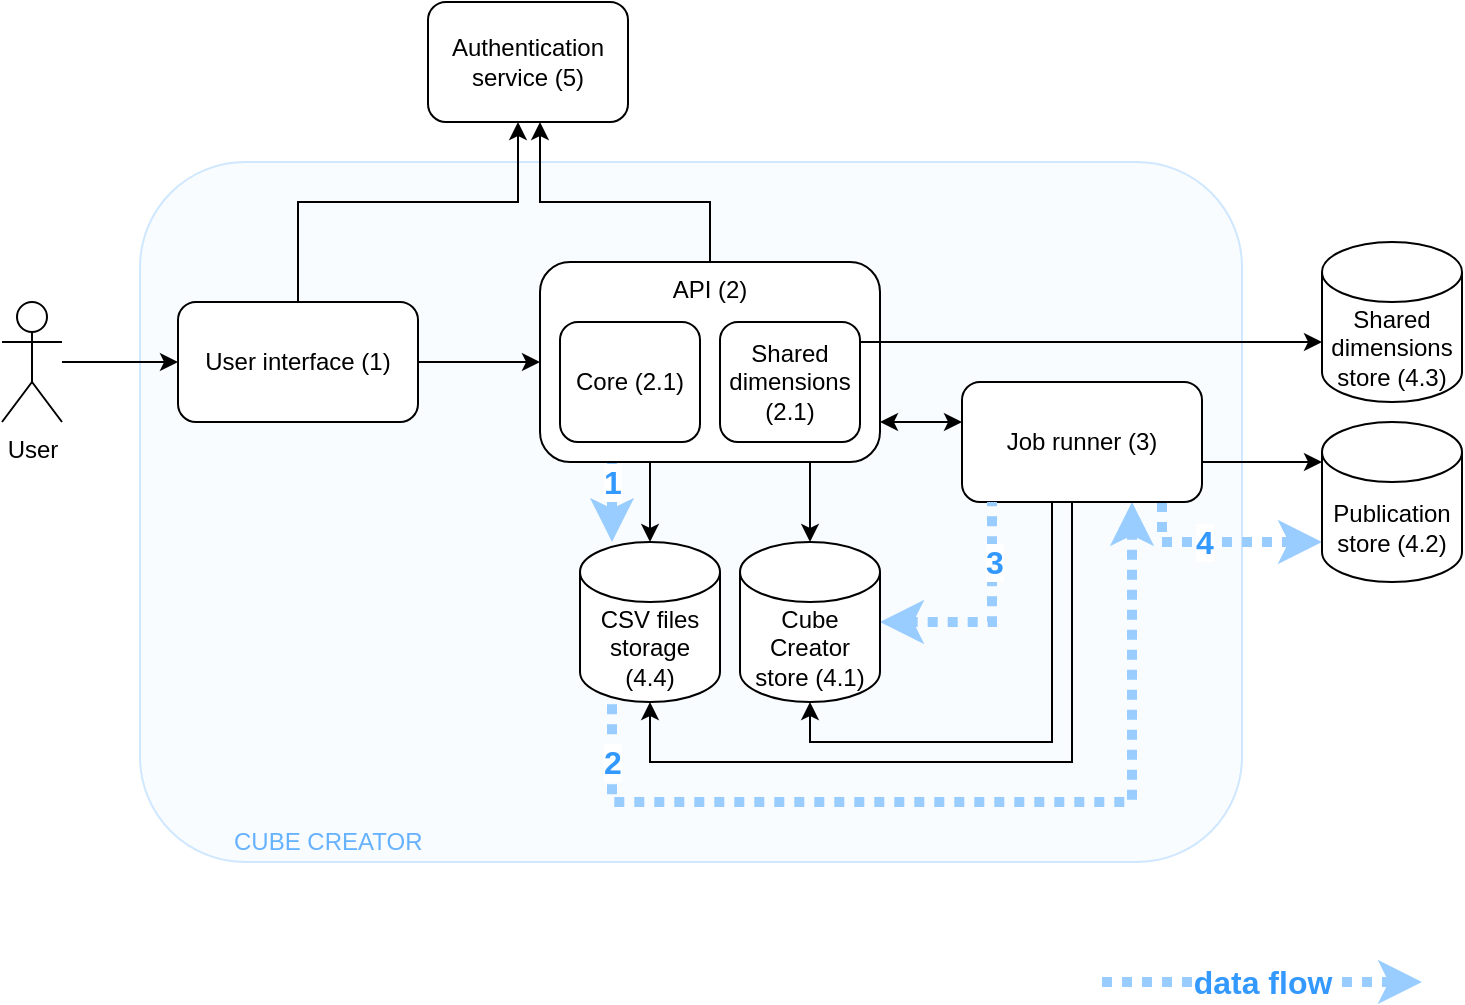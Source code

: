 <mxfile>
    <diagram id="V0m5SfpQh1beMoRVNWXu" name="Page-1">
        <mxGraphModel dx="1633" dy="1167" grid="1" gridSize="10" guides="1" tooltips="1" connect="1" arrows="1" fold="1" page="1" pageScale="1" pageWidth="800" pageHeight="600" math="0" shadow="0">
            <root>
                <mxCell id="0"/>
                <mxCell id="1" parent="0"/>
                <mxCell id="41" value="CUBE CREATOR" style="rounded=1;whiteSpace=wrap;html=1;verticalAlign=bottom;align=left;spacingLeft=45;spacingBottom=1;shadow=0;glass=0;sketch=0;fontColor=#66B2FF;opacity=30;strokeColor=#66B2FF;fillColor=#EBF3FF;" vertex="1" parent="1">
                    <mxGeometry x="104" y="100" width="551" height="350" as="geometry"/>
                </mxCell>
                <mxCell id="42" style="edgeStyle=orthogonalEdgeStyle;rounded=0;orthogonalLoop=1;jettySize=auto;html=1;" edge="1" parent="1" source="44" target="52">
                    <mxGeometry relative="1" as="geometry">
                        <Array as="points">
                            <mxPoint x="183" y="120"/>
                            <mxPoint x="293" y="120"/>
                        </Array>
                    </mxGeometry>
                </mxCell>
                <mxCell id="43" style="edgeStyle=orthogonalEdgeStyle;rounded=0;orthogonalLoop=1;jettySize=auto;html=1;entryX=0;entryY=0.5;entryDx=0;entryDy=0;" edge="1" parent="1" source="44" target="59">
                    <mxGeometry relative="1" as="geometry"/>
                </mxCell>
                <mxCell id="44" value="User interface (1)" style="rounded=1;whiteSpace=wrap;html=1;" vertex="1" parent="1">
                    <mxGeometry x="123" y="170" width="120" height="60" as="geometry"/>
                </mxCell>
                <mxCell id="45" style="edgeStyle=orthogonalEdgeStyle;rounded=0;orthogonalLoop=1;jettySize=auto;html=1;" edge="1" parent="1" source="59" target="52">
                    <mxGeometry relative="1" as="geometry">
                        <mxPoint x="308" y="10" as="targetPoint"/>
                        <Array as="points">
                            <mxPoint x="389" y="120"/>
                            <mxPoint x="304" y="120"/>
                        </Array>
                    </mxGeometry>
                </mxCell>
                <mxCell id="46" style="edgeStyle=orthogonalEdgeStyle;rounded=0;orthogonalLoop=1;jettySize=auto;html=1;startArrow=none;startFill=0;" edge="1" parent="1" source="49" target="54">
                    <mxGeometry relative="1" as="geometry">
                        <Array as="points">
                            <mxPoint x="675" y="250"/>
                            <mxPoint x="675" y="250"/>
                        </Array>
                    </mxGeometry>
                </mxCell>
                <mxCell id="47" style="edgeStyle=orthogonalEdgeStyle;rounded=0;orthogonalLoop=1;jettySize=auto;html=1;startArrow=none;startFill=0;" edge="1" parent="1" source="49" target="63">
                    <mxGeometry relative="1" as="geometry">
                        <Array as="points">
                            <mxPoint x="560" y="390"/>
                            <mxPoint x="439" y="390"/>
                        </Array>
                    </mxGeometry>
                </mxCell>
                <mxCell id="48" style="edgeStyle=orthogonalEdgeStyle;rounded=0;orthogonalLoop=1;jettySize=auto;html=1;startArrow=none;startFill=0;" edge="1" parent="1" source="49" target="53">
                    <mxGeometry relative="1" as="geometry">
                        <Array as="points">
                            <mxPoint x="570" y="400"/>
                            <mxPoint x="359" y="400"/>
                        </Array>
                    </mxGeometry>
                </mxCell>
                <mxCell id="67" style="edgeStyle=orthogonalEdgeStyle;rounded=0;orthogonalLoop=1;jettySize=auto;html=1;dashed=1;startArrow=classic;startFill=1;strokeWidth=5;strokeColor=#99CCFF;dashPattern=1 1;endArrow=none;endFill=0;" edge="1" parent="1" source="49" target="53">
                    <mxGeometry relative="1" as="geometry">
                        <Array as="points">
                            <mxPoint x="600" y="420"/>
                            <mxPoint x="340" y="420"/>
                        </Array>
                    </mxGeometry>
                </mxCell>
                <mxCell id="75" value="2" style="edgeLabel;html=1;align=center;verticalAlign=middle;resizable=0;points=[];fontSize=16;fontColor=#3399FF;fontStyle=1;rotation=0;" vertex="1" connectable="0" parent="67">
                    <mxGeometry x="-0.356" y="-3" relative="1" as="geometry">
                        <mxPoint x="-257" y="-18" as="offset"/>
                    </mxGeometry>
                </mxCell>
                <mxCell id="68" style="edgeStyle=orthogonalEdgeStyle;rounded=0;orthogonalLoop=1;jettySize=auto;html=1;dashed=1;startArrow=none;startFill=0;strokeWidth=5;strokeColor=#99CCFF;dashPattern=1 1;" edge="1" parent="1" source="49" target="54">
                    <mxGeometry relative="1" as="geometry">
                        <Array as="points">
                            <mxPoint x="615" y="290"/>
                        </Array>
                    </mxGeometry>
                </mxCell>
                <mxCell id="76" value="4" style="edgeLabel;html=1;align=center;verticalAlign=middle;resizable=0;points=[];fontSize=16;fontColor=#3399FF;fontStyle=1" vertex="1" connectable="0" parent="68">
                    <mxGeometry x="-0.013" y="-1" relative="1" as="geometry">
                        <mxPoint x="-9" y="-1" as="offset"/>
                    </mxGeometry>
                </mxCell>
                <mxCell id="49" value="Job runner (3)" style="rounded=1;whiteSpace=wrap;html=1;" vertex="1" parent="1">
                    <mxGeometry x="515" y="210" width="120" height="60" as="geometry"/>
                </mxCell>
                <mxCell id="50" style="edgeStyle=orthogonalEdgeStyle;rounded=0;orthogonalLoop=1;jettySize=auto;html=1;entryX=0;entryY=0.5;entryDx=0;entryDy=0;" edge="1" parent="1" source="51" target="44">
                    <mxGeometry relative="1" as="geometry"/>
                </mxCell>
                <mxCell id="51" value="User" style="shape=umlActor;verticalLabelPosition=bottom;verticalAlign=top;html=1;outlineConnect=0;" vertex="1" parent="1">
                    <mxGeometry x="35" y="170" width="30" height="60" as="geometry"/>
                </mxCell>
                <mxCell id="52" value="Authentication service (5)" style="rounded=1;whiteSpace=wrap;html=1;" vertex="1" parent="1">
                    <mxGeometry x="248" y="20" width="100" height="60" as="geometry"/>
                </mxCell>
                <mxCell id="53" value="CSV files storage (4.4)" style="shape=cylinder3;whiteSpace=wrap;html=1;boundedLbl=1;backgroundOutline=1;size=15;" vertex="1" parent="1">
                    <mxGeometry x="324" y="290" width="70" height="80" as="geometry"/>
                </mxCell>
                <mxCell id="54" value="Publication store (4.2)" style="shape=cylinder3;whiteSpace=wrap;html=1;boundedLbl=1;backgroundOutline=1;size=15;" vertex="1" parent="1">
                    <mxGeometry x="695" y="230" width="70" height="80" as="geometry"/>
                </mxCell>
                <mxCell id="55" value="Shared dimensions store (4.3)" style="shape=cylinder3;whiteSpace=wrap;html=1;boundedLbl=1;backgroundOutline=1;size=15;" vertex="1" parent="1">
                    <mxGeometry x="695" y="140" width="70" height="80" as="geometry"/>
                </mxCell>
                <mxCell id="56" style="edgeStyle=orthogonalEdgeStyle;rounded=0;orthogonalLoop=1;jettySize=auto;html=1;" edge="1" parent="1" source="59" target="53">
                    <mxGeometry relative="1" as="geometry">
                        <Array as="points">
                            <mxPoint x="359" y="270"/>
                            <mxPoint x="359" y="270"/>
                        </Array>
                    </mxGeometry>
                </mxCell>
                <mxCell id="57" style="edgeStyle=orthogonalEdgeStyle;rounded=0;orthogonalLoop=1;jettySize=auto;html=1;" edge="1" parent="1" source="59" target="63">
                    <mxGeometry relative="1" as="geometry">
                        <Array as="points">
                            <mxPoint x="439" y="270"/>
                            <mxPoint x="439" y="270"/>
                        </Array>
                    </mxGeometry>
                </mxCell>
                <mxCell id="58" style="edgeStyle=orthogonalEdgeStyle;rounded=0;orthogonalLoop=1;jettySize=auto;html=1;startArrow=classic;startFill=1;" edge="1" parent="1" source="59" target="49">
                    <mxGeometry relative="1" as="geometry">
                        <Array as="points">
                            <mxPoint x="495" y="230"/>
                            <mxPoint x="495" y="230"/>
                        </Array>
                    </mxGeometry>
                </mxCell>
                <mxCell id="65" value="1" style="edgeStyle=orthogonalEdgeStyle;rounded=0;orthogonalLoop=1;jettySize=auto;html=1;startArrow=none;startFill=0;dashed=1;strokeWidth=5;fontStyle=1;fontSize=16;fontColor=#3399FF;strokeColor=#99CCFF;dashPattern=1 1;" edge="1" parent="1" source="59" target="53">
                    <mxGeometry x="-0.5" relative="1" as="geometry">
                        <Array as="points">
                            <mxPoint x="340" y="270"/>
                            <mxPoint x="340" y="270"/>
                        </Array>
                        <mxPoint as="offset"/>
                    </mxGeometry>
                </mxCell>
                <mxCell id="59" value="API (2)" style="rounded=1;whiteSpace=wrap;html=1;verticalAlign=top;" vertex="1" parent="1">
                    <mxGeometry x="304" y="150" width="170" height="100" as="geometry"/>
                </mxCell>
                <mxCell id="60" value="Core (2.1)" style="rounded=1;whiteSpace=wrap;html=1;" vertex="1" parent="1">
                    <mxGeometry x="314" y="180" width="70" height="60" as="geometry"/>
                </mxCell>
                <mxCell id="61" style="edgeStyle=orthogonalEdgeStyle;rounded=0;orthogonalLoop=1;jettySize=auto;html=1;" edge="1" parent="1" source="62" target="55">
                    <mxGeometry relative="1" as="geometry">
                        <Array as="points">
                            <mxPoint x="585" y="190"/>
                            <mxPoint x="585" y="190"/>
                        </Array>
                    </mxGeometry>
                </mxCell>
                <mxCell id="62" value="Shared dimensions (2.1)" style="rounded=1;whiteSpace=wrap;html=1;" vertex="1" parent="1">
                    <mxGeometry x="394" y="180" width="70" height="60" as="geometry"/>
                </mxCell>
                <mxCell id="66" style="edgeStyle=orthogonalEdgeStyle;rounded=0;orthogonalLoop=1;jettySize=auto;html=1;dashed=1;startArrow=classic;startFill=1;strokeWidth=5;strokeColor=#99CCFF;dashPattern=1 1;endArrow=none;endFill=0;" edge="1" parent="1" source="63" target="49">
                    <mxGeometry relative="1" as="geometry">
                        <Array as="points">
                            <mxPoint x="530" y="330"/>
                        </Array>
                    </mxGeometry>
                </mxCell>
                <mxCell id="74" value="3" style="edgeLabel;html=1;align=center;verticalAlign=middle;resizable=0;points=[];fontSize=16;fontColor=#3399FF;fontStyle=1" vertex="1" connectable="0" parent="66">
                    <mxGeometry x="-0.665" y="-2" relative="1" as="geometry">
                        <mxPoint x="37" y="-32" as="offset"/>
                    </mxGeometry>
                </mxCell>
                <mxCell id="63" value="Cube Creator store (4.1)" style="shape=cylinder3;whiteSpace=wrap;html=1;boundedLbl=1;backgroundOutline=1;size=15;" vertex="1" parent="1">
                    <mxGeometry x="404" y="290" width="70" height="80" as="geometry"/>
                </mxCell>
                <mxCell id="77" value="data flow" style="endArrow=classic;html=1;dashed=1;strokeColor=#99CCFF;strokeWidth=5;fontSize=16;fontColor=#3399FF;fontStyle=1;dashPattern=1 1;" edge="1" parent="1">
                    <mxGeometry width="50" height="50" relative="1" as="geometry">
                        <mxPoint x="585" y="510" as="sourcePoint"/>
                        <mxPoint x="745" y="510" as="targetPoint"/>
                    </mxGeometry>
                </mxCell>
            </root>
        </mxGraphModel>
    </diagram>
</mxfile>
